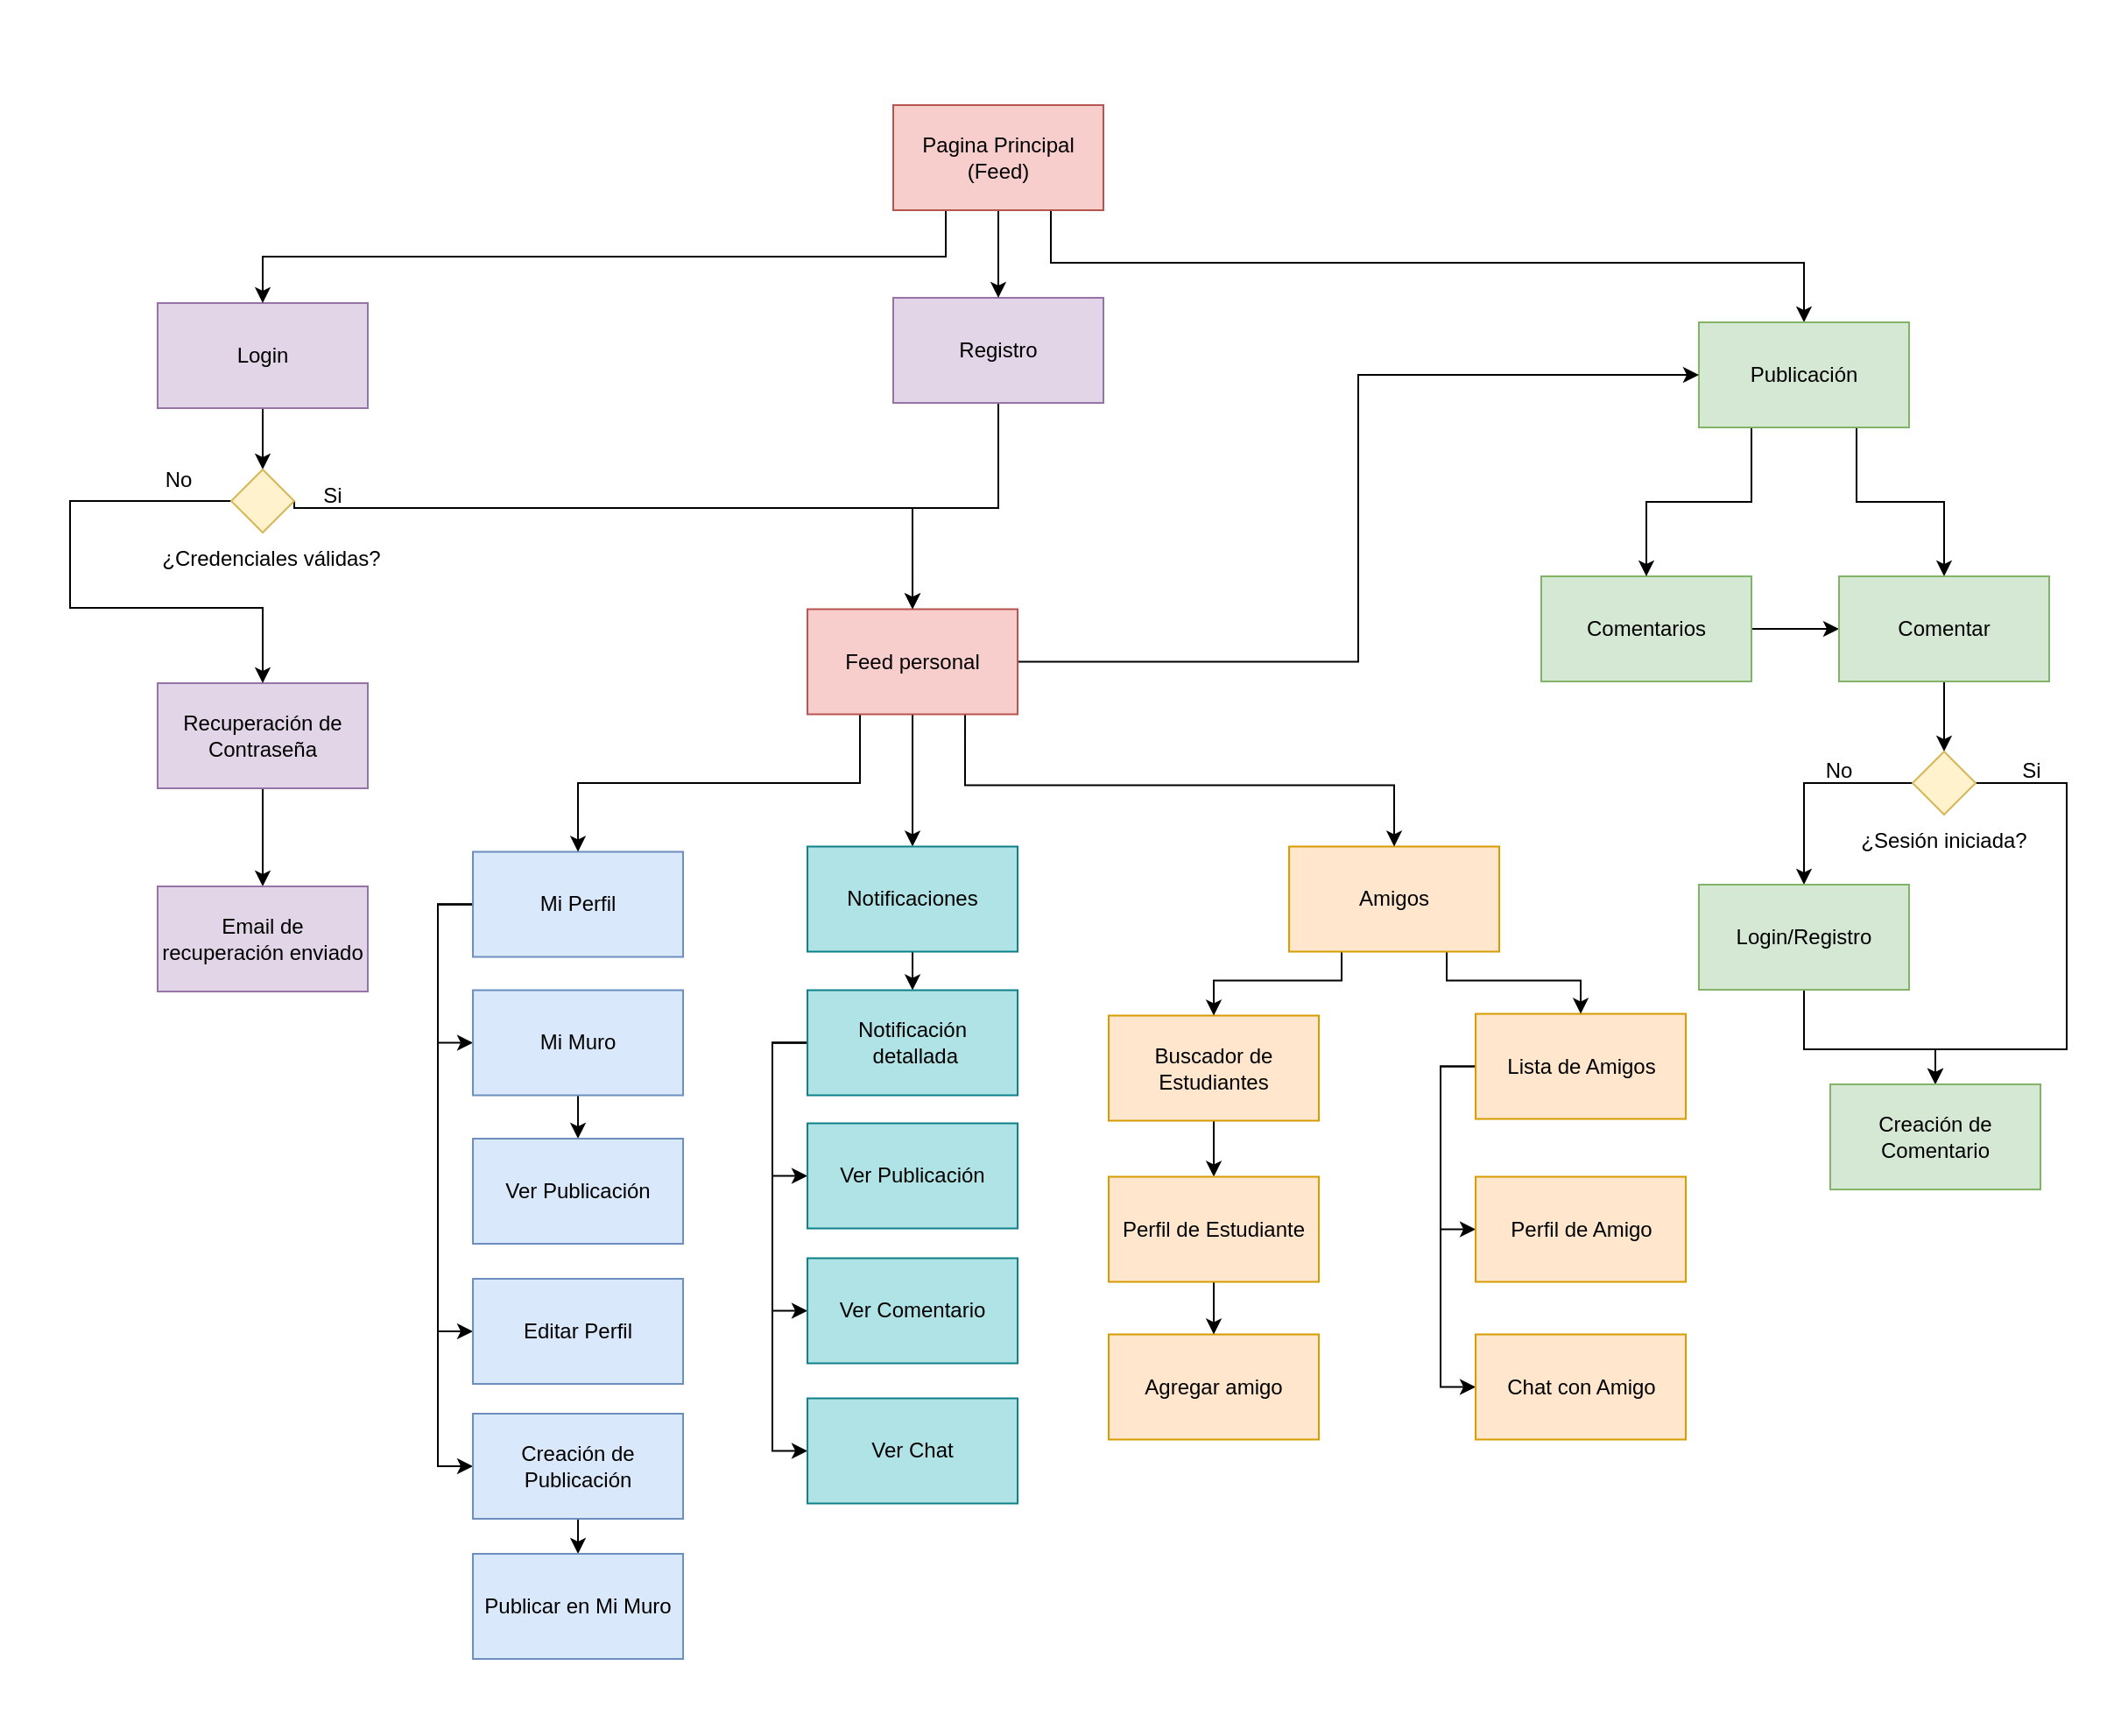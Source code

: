 <mxfile pages="2">
    <diagram id="SPoiEru_b8O4fB-AkGRN" name="Página-2">
        <mxGraphModel dx="1416" dy="1126" grid="1" gridSize="10" guides="1" tooltips="1" connect="1" arrows="1" fold="1" page="1" pageScale="1" pageWidth="827" pageHeight="1169" math="0" shadow="0">
            <root>
                <mxCell id="0"/>
                <mxCell id="1" parent="0"/>
                <mxCell id="2" value="" style="rounded=0;whiteSpace=wrap;html=1;strokeColor=none;" vertex="1" parent="1">
                    <mxGeometry x="220" y="100" width="1210" height="990" as="geometry"/>
                </mxCell>
                <mxCell id="DgBatSYD82bQFzQM79zM-1" style="edgeStyle=orthogonalEdgeStyle;rounded=0;orthogonalLoop=1;jettySize=auto;html=1;exitX=0.5;exitY=1;exitDx=0;exitDy=0;entryX=0.5;entryY=0;entryDx=0;entryDy=0;" parent="1" source="DgBatSYD82bQFzQM79zM-2" target="DgBatSYD82bQFzQM79zM-66" edge="1">
                    <mxGeometry relative="1" as="geometry"/>
                </mxCell>
                <mxCell id="DgBatSYD82bQFzQM79zM-2" value="Login" style="rounded=0;whiteSpace=wrap;html=1;fillColor=#e1d5e7;strokeColor=#9673a6;" parent="1" vertex="1">
                    <mxGeometry x="310" y="273" width="120" height="60" as="geometry"/>
                </mxCell>
                <mxCell id="DgBatSYD82bQFzQM79zM-3" style="edgeStyle=orthogonalEdgeStyle;rounded=0;orthogonalLoop=1;jettySize=auto;html=1;exitX=0.5;exitY=1;exitDx=0;exitDy=0;entryX=0.5;entryY=0;entryDx=0;entryDy=0;" parent="1" source="DgBatSYD82bQFzQM79zM-4" target="DgBatSYD82bQFzQM79zM-50" edge="1">
                    <mxGeometry relative="1" as="geometry">
                        <Array as="points">
                            <mxPoint x="790" y="390"/>
                            <mxPoint x="741" y="390"/>
                        </Array>
                    </mxGeometry>
                </mxCell>
                <mxCell id="DgBatSYD82bQFzQM79zM-4" value="Registro" style="rounded=0;whiteSpace=wrap;html=1;fillColor=#e1d5e7;strokeColor=#9673a6;" parent="1" vertex="1">
                    <mxGeometry x="730" y="270" width="120" height="60" as="geometry"/>
                </mxCell>
                <mxCell id="DgBatSYD82bQFzQM79zM-5" style="edgeStyle=orthogonalEdgeStyle;rounded=0;orthogonalLoop=1;jettySize=auto;html=1;exitX=0.5;exitY=1;exitDx=0;exitDy=0;entryX=0.5;entryY=0;entryDx=0;entryDy=0;" parent="1" source="DgBatSYD82bQFzQM79zM-6" target="DgBatSYD82bQFzQM79zM-30" edge="1">
                    <mxGeometry relative="1" as="geometry"/>
                </mxCell>
                <mxCell id="DgBatSYD82bQFzQM79zM-6" value="Recuperación de Contraseña" style="rounded=0;whiteSpace=wrap;html=1;fillColor=#e1d5e7;strokeColor=#9673a6;" parent="1" vertex="1">
                    <mxGeometry x="310" y="490" width="120" height="60" as="geometry"/>
                </mxCell>
                <mxCell id="DgBatSYD82bQFzQM79zM-7" style="edgeStyle=orthogonalEdgeStyle;rounded=0;orthogonalLoop=1;jettySize=auto;html=1;exitX=0.25;exitY=1;exitDx=0;exitDy=0;entryX=0.5;entryY=0;entryDx=0;entryDy=0;" parent="1" source="DgBatSYD82bQFzQM79zM-10" target="DgBatSYD82bQFzQM79zM-2" edge="1">
                    <mxGeometry relative="1" as="geometry"/>
                </mxCell>
                <mxCell id="DgBatSYD82bQFzQM79zM-8" style="edgeStyle=orthogonalEdgeStyle;rounded=0;orthogonalLoop=1;jettySize=auto;html=1;exitX=0.75;exitY=1;exitDx=0;exitDy=0;entryX=0.5;entryY=0;entryDx=0;entryDy=0;" parent="1" source="DgBatSYD82bQFzQM79zM-10" target="DgBatSYD82bQFzQM79zM-27" edge="1">
                    <mxGeometry relative="1" as="geometry">
                        <Array as="points">
                            <mxPoint x="820" y="250"/>
                            <mxPoint x="1250" y="250"/>
                        </Array>
                    </mxGeometry>
                </mxCell>
                <mxCell id="DgBatSYD82bQFzQM79zM-9" style="edgeStyle=orthogonalEdgeStyle;rounded=0;orthogonalLoop=1;jettySize=auto;html=1;exitX=0.5;exitY=1;exitDx=0;exitDy=0;entryX=0.5;entryY=0;entryDx=0;entryDy=0;" parent="1" source="DgBatSYD82bQFzQM79zM-10" target="DgBatSYD82bQFzQM79zM-4" edge="1">
                    <mxGeometry relative="1" as="geometry"/>
                </mxCell>
                <mxCell id="DgBatSYD82bQFzQM79zM-10" value="Pagina Principal (Feed)" style="whiteSpace=wrap;html=1;fillColor=#f8cecc;strokeColor=#b85450;" parent="1" vertex="1">
                    <mxGeometry x="730" y="160" width="120" height="60" as="geometry"/>
                </mxCell>
                <mxCell id="DgBatSYD82bQFzQM79zM-11" style="edgeStyle=orthogonalEdgeStyle;rounded=0;orthogonalLoop=1;jettySize=auto;html=1;exitX=0;exitY=0.5;exitDx=0;exitDy=0;entryX=0;entryY=0.5;entryDx=0;entryDy=0;" parent="1" source="DgBatSYD82bQFzQM79zM-14" target="DgBatSYD82bQFzQM79zM-54" edge="1">
                    <mxGeometry relative="1" as="geometry"/>
                </mxCell>
                <mxCell id="DgBatSYD82bQFzQM79zM-12" style="edgeStyle=orthogonalEdgeStyle;rounded=0;orthogonalLoop=1;jettySize=auto;html=1;exitX=0;exitY=0.5;exitDx=0;exitDy=0;entryX=0;entryY=0.5;entryDx=0;entryDy=0;" parent="1" source="DgBatSYD82bQFzQM79zM-14" target="DgBatSYD82bQFzQM79zM-15" edge="1">
                    <mxGeometry relative="1" as="geometry"/>
                </mxCell>
                <mxCell id="DgBatSYD82bQFzQM79zM-13" style="edgeStyle=orthogonalEdgeStyle;rounded=0;orthogonalLoop=1;jettySize=auto;html=1;exitX=0;exitY=0.5;exitDx=0;exitDy=0;entryX=0;entryY=0.5;entryDx=0;entryDy=0;" parent="1" source="DgBatSYD82bQFzQM79zM-14" target="DgBatSYD82bQFzQM79zM-19" edge="1">
                    <mxGeometry relative="1" as="geometry"/>
                </mxCell>
                <mxCell id="DgBatSYD82bQFzQM79zM-14" value="Mi Perfil" style="whiteSpace=wrap;html=1;fillColor=#dae8fc;strokeColor=#6c8ebf;" parent="1" vertex="1">
                    <mxGeometry x="490.02" y="586.25" width="120" height="60" as="geometry"/>
                </mxCell>
                <mxCell id="DgBatSYD82bQFzQM79zM-15" value="Editar Perfil" style="whiteSpace=wrap;html=1;fillColor=#dae8fc;strokeColor=#6c8ebf;" parent="1" vertex="1">
                    <mxGeometry x="490.02" y="830" width="120" height="60" as="geometry"/>
                </mxCell>
                <mxCell id="DgBatSYD82bQFzQM79zM-16" style="edgeStyle=orthogonalEdgeStyle;rounded=0;orthogonalLoop=1;jettySize=auto;html=1;exitX=1;exitY=0.5;exitDx=0;exitDy=0;entryX=0;entryY=0.5;entryDx=0;entryDy=0;" parent="1" source="DgBatSYD82bQFzQM79zM-17" target="DgBatSYD82bQFzQM79zM-35" edge="1">
                    <mxGeometry relative="1" as="geometry"/>
                </mxCell>
                <mxCell id="DgBatSYD82bQFzQM79zM-17" value="Comentarios" style="whiteSpace=wrap;html=1;fillColor=#d5e8d4;strokeColor=#82b366;" parent="1" vertex="1">
                    <mxGeometry x="1100" y="429" width="120" height="60" as="geometry"/>
                </mxCell>
                <mxCell id="DgBatSYD82bQFzQM79zM-18" style="edgeStyle=orthogonalEdgeStyle;rounded=0;orthogonalLoop=1;jettySize=auto;html=1;exitX=0.5;exitY=1;exitDx=0;exitDy=0;entryX=0.5;entryY=0;entryDx=0;entryDy=0;" parent="1" source="DgBatSYD82bQFzQM79zM-19" target="DgBatSYD82bQFzQM79zM-70" edge="1">
                    <mxGeometry relative="1" as="geometry"/>
                </mxCell>
                <mxCell id="DgBatSYD82bQFzQM79zM-19" value="Creación de Publicación" style="whiteSpace=wrap;html=1;fillColor=#dae8fc;strokeColor=#6c8ebf;" parent="1" vertex="1">
                    <mxGeometry x="490.02" y="907" width="120" height="60" as="geometry"/>
                </mxCell>
                <mxCell id="DgBatSYD82bQFzQM79zM-20" style="edgeStyle=orthogonalEdgeStyle;rounded=0;orthogonalLoop=1;jettySize=auto;html=1;exitX=0;exitY=0.5;exitDx=0;exitDy=0;entryX=0;entryY=0.5;entryDx=0;entryDy=0;" parent="1" source="DgBatSYD82bQFzQM79zM-22" target="DgBatSYD82bQFzQM79zM-23" edge="1">
                    <mxGeometry relative="1" as="geometry"/>
                </mxCell>
                <mxCell id="DgBatSYD82bQFzQM79zM-21" style="edgeStyle=orthogonalEdgeStyle;rounded=0;orthogonalLoop=1;jettySize=auto;html=1;exitX=0;exitY=0.5;exitDx=0;exitDy=0;entryX=0;entryY=0.5;entryDx=0;entryDy=0;" parent="1" source="DgBatSYD82bQFzQM79zM-22" target="DgBatSYD82bQFzQM79zM-24" edge="1">
                    <mxGeometry relative="1" as="geometry"/>
                </mxCell>
                <mxCell id="DgBatSYD82bQFzQM79zM-22" value="Lista de Amigos" style="whiteSpace=wrap;html=1;fillColor=#ffe6cc;strokeColor=#d79b00;" parent="1" vertex="1">
                    <mxGeometry x="1062.52" y="678.75" width="120" height="60" as="geometry"/>
                </mxCell>
                <mxCell id="DgBatSYD82bQFzQM79zM-23" value="Perfil de Amigo" style="whiteSpace=wrap;html=1;fillColor=#ffe6cc;strokeColor=#d79b00;" parent="1" vertex="1">
                    <mxGeometry x="1062.52" y="771.75" width="120" height="60" as="geometry"/>
                </mxCell>
                <mxCell id="DgBatSYD82bQFzQM79zM-24" value="Chat con Amigo" style="whiteSpace=wrap;html=1;fillColor=#ffe6cc;strokeColor=#d79b00;" parent="1" vertex="1">
                    <mxGeometry x="1062.52" y="861.75" width="120" height="60" as="geometry"/>
                </mxCell>
                <mxCell id="DgBatSYD82bQFzQM79zM-25" style="edgeStyle=orthogonalEdgeStyle;rounded=0;orthogonalLoop=1;jettySize=auto;html=1;exitX=0.75;exitY=1;exitDx=0;exitDy=0;entryX=0.5;entryY=0;entryDx=0;entryDy=0;" parent="1" source="DgBatSYD82bQFzQM79zM-27" target="DgBatSYD82bQFzQM79zM-35" edge="1">
                    <mxGeometry relative="1" as="geometry"/>
                </mxCell>
                <mxCell id="DgBatSYD82bQFzQM79zM-26" style="edgeStyle=orthogonalEdgeStyle;rounded=0;orthogonalLoop=1;jettySize=auto;html=1;exitX=0.25;exitY=1;exitDx=0;exitDy=0;entryX=0.5;entryY=0;entryDx=0;entryDy=0;" parent="1" source="DgBatSYD82bQFzQM79zM-27" target="DgBatSYD82bQFzQM79zM-17" edge="1">
                    <mxGeometry relative="1" as="geometry"/>
                </mxCell>
                <mxCell id="DgBatSYD82bQFzQM79zM-27" value="Publicación" style="whiteSpace=wrap;html=1;fillColor=#d5e8d4;strokeColor=#82b366;" parent="1" vertex="1">
                    <mxGeometry x="1190" y="284" width="120" height="60" as="geometry"/>
                </mxCell>
                <mxCell id="DgBatSYD82bQFzQM79zM-28" style="edgeStyle=orthogonalEdgeStyle;rounded=0;orthogonalLoop=1;jettySize=auto;html=1;exitX=0.5;exitY=1;exitDx=0;exitDy=0;entryX=0.5;entryY=0;entryDx=0;entryDy=0;" parent="1" source="DgBatSYD82bQFzQM79zM-29" target="DgBatSYD82bQFzQM79zM-52" edge="1">
                    <mxGeometry relative="1" as="geometry"/>
                </mxCell>
                <mxCell id="DgBatSYD82bQFzQM79zM-29" value="Buscador de Estudiantes" style="whiteSpace=wrap;html=1;fillColor=#ffe6cc;strokeColor=#d79b00;" parent="1" vertex="1">
                    <mxGeometry x="853.02" y="679.75" width="120" height="60" as="geometry"/>
                </mxCell>
                <mxCell id="DgBatSYD82bQFzQM79zM-30" value="&lt;div&gt;Email de recuperación enviado&lt;/div&gt;" style="rounded=0;whiteSpace=wrap;html=1;fillColor=#e1d5e7;strokeColor=#9673a6;" parent="1" vertex="1">
                    <mxGeometry x="310" y="606" width="120" height="60" as="geometry"/>
                </mxCell>
                <mxCell id="DgBatSYD82bQFzQM79zM-31" style="edgeStyle=orthogonalEdgeStyle;rounded=0;orthogonalLoop=1;jettySize=auto;html=1;exitX=0.25;exitY=1;exitDx=0;exitDy=0;entryX=0.5;entryY=0;entryDx=0;entryDy=0;" parent="1" source="DgBatSYD82bQFzQM79zM-33" target="DgBatSYD82bQFzQM79zM-29" edge="1">
                    <mxGeometry relative="1" as="geometry">
                        <Array as="points">
                            <mxPoint x="986.02" y="659.75"/>
                            <mxPoint x="913.02" y="659.75"/>
                        </Array>
                    </mxGeometry>
                </mxCell>
                <mxCell id="DgBatSYD82bQFzQM79zM-32" style="edgeStyle=orthogonalEdgeStyle;rounded=0;orthogonalLoop=1;jettySize=auto;html=1;exitX=0.75;exitY=1;exitDx=0;exitDy=0;entryX=0.5;entryY=0;entryDx=0;entryDy=0;" parent="1" source="DgBatSYD82bQFzQM79zM-33" target="DgBatSYD82bQFzQM79zM-22" edge="1">
                    <mxGeometry relative="1" as="geometry">
                        <mxPoint x="1183.02" y="643.75" as="targetPoint"/>
                        <Array as="points">
                            <mxPoint x="1046.02" y="659.75"/>
                            <mxPoint x="1123.02" y="659.75"/>
                        </Array>
                    </mxGeometry>
                </mxCell>
                <mxCell id="DgBatSYD82bQFzQM79zM-33" value="Amigos" style="whiteSpace=wrap;html=1;fillColor=#ffe6cc;strokeColor=#d79b00;" parent="1" vertex="1">
                    <mxGeometry x="956.02" y="583.25" width="120" height="60" as="geometry"/>
                </mxCell>
                <mxCell id="DgBatSYD82bQFzQM79zM-34" style="edgeStyle=orthogonalEdgeStyle;rounded=0;orthogonalLoop=1;jettySize=auto;html=1;exitX=0.5;exitY=1;exitDx=0;exitDy=0;entryX=0.5;entryY=0;entryDx=0;entryDy=0;" parent="1" source="DgBatSYD82bQFzQM79zM-35" target="DgBatSYD82bQFzQM79zM-38" edge="1">
                    <mxGeometry relative="1" as="geometry"/>
                </mxCell>
                <mxCell id="DgBatSYD82bQFzQM79zM-35" value="&lt;div&gt;Comentar&lt;/div&gt;" style="whiteSpace=wrap;html=1;fillColor=#d5e8d4;strokeColor=#82b366;" parent="1" vertex="1">
                    <mxGeometry x="1270" y="429" width="120" height="60" as="geometry"/>
                </mxCell>
                <mxCell id="DgBatSYD82bQFzQM79zM-36" style="edgeStyle=orthogonalEdgeStyle;rounded=0;orthogonalLoop=1;jettySize=auto;html=1;exitX=0;exitY=0.5;exitDx=0;exitDy=0;entryX=0.5;entryY=0;entryDx=0;entryDy=0;" parent="1" source="DgBatSYD82bQFzQM79zM-38" target="DgBatSYD82bQFzQM79zM-41" edge="1">
                    <mxGeometry relative="1" as="geometry"/>
                </mxCell>
                <mxCell id="DgBatSYD82bQFzQM79zM-37" style="edgeStyle=orthogonalEdgeStyle;rounded=0;orthogonalLoop=1;jettySize=auto;html=1;exitX=1;exitY=0.5;exitDx=0;exitDy=0;entryX=0.5;entryY=0;entryDx=0;entryDy=0;" parent="1" source="DgBatSYD82bQFzQM79zM-38" target="DgBatSYD82bQFzQM79zM-42" edge="1">
                    <mxGeometry relative="1" as="geometry">
                        <Array as="points">
                            <mxPoint x="1400" y="547"/>
                            <mxPoint x="1400" y="699"/>
                            <mxPoint x="1325" y="699"/>
                        </Array>
                    </mxGeometry>
                </mxCell>
                <mxCell id="DgBatSYD82bQFzQM79zM-38" value="" style="rhombus;whiteSpace=wrap;html=1;fillColor=#fff2cc;strokeColor=#d6b656;" parent="1" vertex="1">
                    <mxGeometry x="1312" y="529" width="36" height="36" as="geometry"/>
                </mxCell>
                <mxCell id="DgBatSYD82bQFzQM79zM-39" value="¿Sesión iniciada?" style="text;html=1;align=center;verticalAlign=middle;whiteSpace=wrap;rounded=0;" parent="1" vertex="1">
                    <mxGeometry x="1265" y="565" width="130" height="30" as="geometry"/>
                </mxCell>
                <mxCell id="DgBatSYD82bQFzQM79zM-40" style="edgeStyle=orthogonalEdgeStyle;rounded=0;orthogonalLoop=1;jettySize=auto;html=1;exitX=0.5;exitY=1;exitDx=0;exitDy=0;entryX=0.5;entryY=0;entryDx=0;entryDy=0;" parent="1" source="DgBatSYD82bQFzQM79zM-41" target="DgBatSYD82bQFzQM79zM-42" edge="1">
                    <mxGeometry relative="1" as="geometry">
                        <Array as="points">
                            <mxPoint x="1250" y="699"/>
                            <mxPoint x="1325" y="699"/>
                        </Array>
                    </mxGeometry>
                </mxCell>
                <mxCell id="DgBatSYD82bQFzQM79zM-41" value="Login/Registro" style="whiteSpace=wrap;html=1;fillColor=#d5e8d4;strokeColor=#82b366;" parent="1" vertex="1">
                    <mxGeometry x="1190" y="605" width="120" height="60" as="geometry"/>
                </mxCell>
                <mxCell id="DgBatSYD82bQFzQM79zM-42" value="Creación de Comentario" style="whiteSpace=wrap;html=1;fillColor=#d5e8d4;strokeColor=#82b366;" parent="1" vertex="1">
                    <mxGeometry x="1265" y="719" width="120" height="60" as="geometry"/>
                </mxCell>
                <mxCell id="DgBatSYD82bQFzQM79zM-43" value="No" style="text;html=1;align=center;verticalAlign=middle;whiteSpace=wrap;rounded=0;" parent="1" vertex="1">
                    <mxGeometry x="1240" y="525" width="60" height="30" as="geometry"/>
                </mxCell>
                <mxCell id="DgBatSYD82bQFzQM79zM-44" value="Si" style="text;html=1;align=center;verticalAlign=middle;whiteSpace=wrap;rounded=0;" parent="1" vertex="1">
                    <mxGeometry x="1350" y="525" width="60" height="30" as="geometry"/>
                </mxCell>
                <mxCell id="DgBatSYD82bQFzQM79zM-45" value="Agregar amigo" style="whiteSpace=wrap;html=1;fillColor=#ffe6cc;strokeColor=#d79b00;" parent="1" vertex="1">
                    <mxGeometry x="853.02" y="861.75" width="120" height="60" as="geometry"/>
                </mxCell>
                <mxCell id="DgBatSYD82bQFzQM79zM-46" style="edgeStyle=orthogonalEdgeStyle;rounded=0;orthogonalLoop=1;jettySize=auto;html=1;exitX=0.75;exitY=1;exitDx=0;exitDy=0;entryX=0.5;entryY=0;entryDx=0;entryDy=0;" parent="1" source="DgBatSYD82bQFzQM79zM-50" target="DgBatSYD82bQFzQM79zM-33" edge="1">
                    <mxGeometry relative="1" as="geometry">
                        <Array as="points">
                            <mxPoint x="771.02" y="548.25"/>
                            <mxPoint x="1016.02" y="548.25"/>
                        </Array>
                    </mxGeometry>
                </mxCell>
                <mxCell id="DgBatSYD82bQFzQM79zM-47" style="edgeStyle=orthogonalEdgeStyle;rounded=0;orthogonalLoop=1;jettySize=auto;html=1;exitX=0.25;exitY=1;exitDx=0;exitDy=0;entryX=0.5;entryY=0;entryDx=0;entryDy=0;" parent="1" source="DgBatSYD82bQFzQM79zM-50" target="DgBatSYD82bQFzQM79zM-14" edge="1">
                    <mxGeometry relative="1" as="geometry"/>
                </mxCell>
                <mxCell id="DgBatSYD82bQFzQM79zM-48" style="edgeStyle=orthogonalEdgeStyle;rounded=0;orthogonalLoop=1;jettySize=auto;html=1;exitX=0.5;exitY=1;exitDx=0;exitDy=0;entryX=0.5;entryY=0;entryDx=0;entryDy=0;" parent="1" source="DgBatSYD82bQFzQM79zM-50" target="DgBatSYD82bQFzQM79zM-56" edge="1">
                    <mxGeometry relative="1" as="geometry"/>
                </mxCell>
                <mxCell id="DgBatSYD82bQFzQM79zM-49" style="edgeStyle=orthogonalEdgeStyle;rounded=0;orthogonalLoop=1;jettySize=auto;html=1;exitX=1;exitY=0.5;exitDx=0;exitDy=0;entryX=0;entryY=0.5;entryDx=0;entryDy=0;" parent="1" source="DgBatSYD82bQFzQM79zM-50" target="DgBatSYD82bQFzQM79zM-27" edge="1">
                    <mxGeometry relative="1" as="geometry"/>
                </mxCell>
                <mxCell id="DgBatSYD82bQFzQM79zM-50" value="Feed personal" style="whiteSpace=wrap;html=1;fillColor=#f8cecc;strokeColor=#b85450;" parent="1" vertex="1">
                    <mxGeometry x="681.02" y="447.75" width="120" height="60" as="geometry"/>
                </mxCell>
                <mxCell id="DgBatSYD82bQFzQM79zM-51" style="edgeStyle=orthogonalEdgeStyle;rounded=0;orthogonalLoop=1;jettySize=auto;html=1;exitX=0.5;exitY=1;exitDx=0;exitDy=0;entryX=0.5;entryY=0;entryDx=0;entryDy=0;" parent="1" source="DgBatSYD82bQFzQM79zM-52" target="DgBatSYD82bQFzQM79zM-45" edge="1">
                    <mxGeometry relative="1" as="geometry"/>
                </mxCell>
                <mxCell id="DgBatSYD82bQFzQM79zM-52" value="Perfil de Estudiante" style="whiteSpace=wrap;html=1;fillColor=#ffe6cc;strokeColor=#d79b00;" parent="1" vertex="1">
                    <mxGeometry x="853.02" y="771.75" width="120" height="60" as="geometry"/>
                </mxCell>
                <mxCell id="DgBatSYD82bQFzQM79zM-53" style="edgeStyle=orthogonalEdgeStyle;rounded=0;orthogonalLoop=1;jettySize=auto;html=1;exitX=0.5;exitY=1;exitDx=0;exitDy=0;entryX=0.5;entryY=0;entryDx=0;entryDy=0;" parent="1" source="DgBatSYD82bQFzQM79zM-54" target="DgBatSYD82bQFzQM79zM-71" edge="1">
                    <mxGeometry relative="1" as="geometry"/>
                </mxCell>
                <mxCell id="DgBatSYD82bQFzQM79zM-54" value="Mi Muro" style="whiteSpace=wrap;html=1;fillColor=#dae8fc;strokeColor=#6c8ebf;" parent="1" vertex="1">
                    <mxGeometry x="490.02" y="665.25" width="120" height="60" as="geometry"/>
                </mxCell>
                <mxCell id="DgBatSYD82bQFzQM79zM-55" style="edgeStyle=orthogonalEdgeStyle;rounded=0;orthogonalLoop=1;jettySize=auto;html=1;exitX=0.5;exitY=1;exitDx=0;exitDy=0;entryX=0.5;entryY=0;entryDx=0;entryDy=0;" parent="1" source="DgBatSYD82bQFzQM79zM-56" target="DgBatSYD82bQFzQM79zM-60" edge="1">
                    <mxGeometry relative="1" as="geometry"/>
                </mxCell>
                <mxCell id="DgBatSYD82bQFzQM79zM-56" value="Notificaciones" style="whiteSpace=wrap;html=1;fillColor=#b0e3e6;strokeColor=#0e8088;" parent="1" vertex="1">
                    <mxGeometry x="681.02" y="583.25" width="120" height="60" as="geometry"/>
                </mxCell>
                <mxCell id="DgBatSYD82bQFzQM79zM-57" style="edgeStyle=orthogonalEdgeStyle;rounded=0;orthogonalLoop=1;jettySize=auto;html=1;exitX=0;exitY=0.5;exitDx=0;exitDy=0;entryX=0;entryY=0.5;entryDx=0;entryDy=0;" parent="1" source="DgBatSYD82bQFzQM79zM-60" target="DgBatSYD82bQFzQM79zM-61" edge="1">
                    <mxGeometry relative="1" as="geometry"/>
                </mxCell>
                <mxCell id="DgBatSYD82bQFzQM79zM-58" style="edgeStyle=orthogonalEdgeStyle;rounded=0;orthogonalLoop=1;jettySize=auto;html=1;exitX=0;exitY=0.5;exitDx=0;exitDy=0;entryX=0;entryY=0.5;entryDx=0;entryDy=0;" parent="1" source="DgBatSYD82bQFzQM79zM-60" target="DgBatSYD82bQFzQM79zM-62" edge="1">
                    <mxGeometry relative="1" as="geometry"/>
                </mxCell>
                <mxCell id="DgBatSYD82bQFzQM79zM-59" style="edgeStyle=orthogonalEdgeStyle;rounded=0;orthogonalLoop=1;jettySize=auto;html=1;exitX=0;exitY=0.5;exitDx=0;exitDy=0;entryX=0;entryY=0.5;entryDx=0;entryDy=0;" parent="1" source="DgBatSYD82bQFzQM79zM-60" target="DgBatSYD82bQFzQM79zM-63" edge="1">
                    <mxGeometry relative="1" as="geometry"/>
                </mxCell>
                <mxCell id="DgBatSYD82bQFzQM79zM-60" value="&lt;div&gt;Notificación&lt;/div&gt;&lt;div&gt;&amp;nbsp;detallada&lt;/div&gt;" style="whiteSpace=wrap;html=1;fillColor=#b0e3e6;strokeColor=#0e8088;" parent="1" vertex="1">
                    <mxGeometry x="681.02" y="665.25" width="120" height="60" as="geometry"/>
                </mxCell>
                <mxCell id="DgBatSYD82bQFzQM79zM-61" value="Ver Publicación" style="whiteSpace=wrap;html=1;fillColor=#b0e3e6;strokeColor=#0e8088;" parent="1" vertex="1">
                    <mxGeometry x="681.02" y="741.25" width="120" height="60" as="geometry"/>
                </mxCell>
                <mxCell id="DgBatSYD82bQFzQM79zM-62" value="Ver Comentario" style="whiteSpace=wrap;html=1;fillColor=#b0e3e6;strokeColor=#0e8088;" parent="1" vertex="1">
                    <mxGeometry x="681.02" y="818.25" width="120" height="60" as="geometry"/>
                </mxCell>
                <mxCell id="DgBatSYD82bQFzQM79zM-63" value="Ver Chat" style="whiteSpace=wrap;html=1;fillColor=#b0e3e6;strokeColor=#0e8088;" parent="1" vertex="1">
                    <mxGeometry x="681.02" y="898.25" width="120" height="60" as="geometry"/>
                </mxCell>
                <mxCell id="DgBatSYD82bQFzQM79zM-64" style="edgeStyle=orthogonalEdgeStyle;rounded=0;orthogonalLoop=1;jettySize=auto;html=1;exitX=0;exitY=0.5;exitDx=0;exitDy=0;entryX=0.5;entryY=0;entryDx=0;entryDy=0;" parent="1" source="DgBatSYD82bQFzQM79zM-66" target="DgBatSYD82bQFzQM79zM-6" edge="1">
                    <mxGeometry relative="1" as="geometry">
                        <Array as="points">
                            <mxPoint x="260" y="386"/>
                            <mxPoint x="260" y="447"/>
                            <mxPoint x="370" y="447"/>
                        </Array>
                    </mxGeometry>
                </mxCell>
                <mxCell id="DgBatSYD82bQFzQM79zM-65" style="edgeStyle=orthogonalEdgeStyle;rounded=0;orthogonalLoop=1;jettySize=auto;html=1;exitX=1;exitY=0.5;exitDx=0;exitDy=0;entryX=0.5;entryY=0;entryDx=0;entryDy=0;" parent="1" source="DgBatSYD82bQFzQM79zM-66" target="DgBatSYD82bQFzQM79zM-50" edge="1">
                    <mxGeometry relative="1" as="geometry">
                        <Array as="points">
                            <mxPoint x="388" y="390"/>
                            <mxPoint x="741" y="390"/>
                        </Array>
                    </mxGeometry>
                </mxCell>
                <mxCell id="DgBatSYD82bQFzQM79zM-66" value="" style="rhombus;whiteSpace=wrap;html=1;fillColor=#fff2cc;strokeColor=#d6b656;" parent="1" vertex="1">
                    <mxGeometry x="352" y="368" width="36" height="36" as="geometry"/>
                </mxCell>
                <mxCell id="DgBatSYD82bQFzQM79zM-67" value="¿Credenciales válidas?" style="text;html=1;align=center;verticalAlign=middle;whiteSpace=wrap;rounded=0;" parent="1" vertex="1">
                    <mxGeometry x="310" y="404" width="130" height="30" as="geometry"/>
                </mxCell>
                <mxCell id="DgBatSYD82bQFzQM79zM-68" value="No" style="text;html=1;align=center;verticalAlign=middle;whiteSpace=wrap;rounded=0;" parent="1" vertex="1">
                    <mxGeometry x="292" y="359" width="60" height="30" as="geometry"/>
                </mxCell>
                <mxCell id="DgBatSYD82bQFzQM79zM-69" value="Si" style="text;html=1;align=center;verticalAlign=middle;whiteSpace=wrap;rounded=0;" parent="1" vertex="1">
                    <mxGeometry x="380" y="368" width="60" height="30" as="geometry"/>
                </mxCell>
                <mxCell id="DgBatSYD82bQFzQM79zM-70" value="Publicar en Mi Muro" style="whiteSpace=wrap;html=1;fillColor=#dae8fc;strokeColor=#6c8ebf;" parent="1" vertex="1">
                    <mxGeometry x="490.02" y="987" width="120" height="60" as="geometry"/>
                </mxCell>
                <mxCell id="DgBatSYD82bQFzQM79zM-71" value="Ver Publicación" style="whiteSpace=wrap;html=1;fillColor=#dae8fc;strokeColor=#6c8ebf;" parent="1" vertex="1">
                    <mxGeometry x="490.02" y="750" width="120" height="60" as="geometry"/>
                </mxCell>
            </root>
        </mxGraphModel>
    </diagram>
</mxfile>